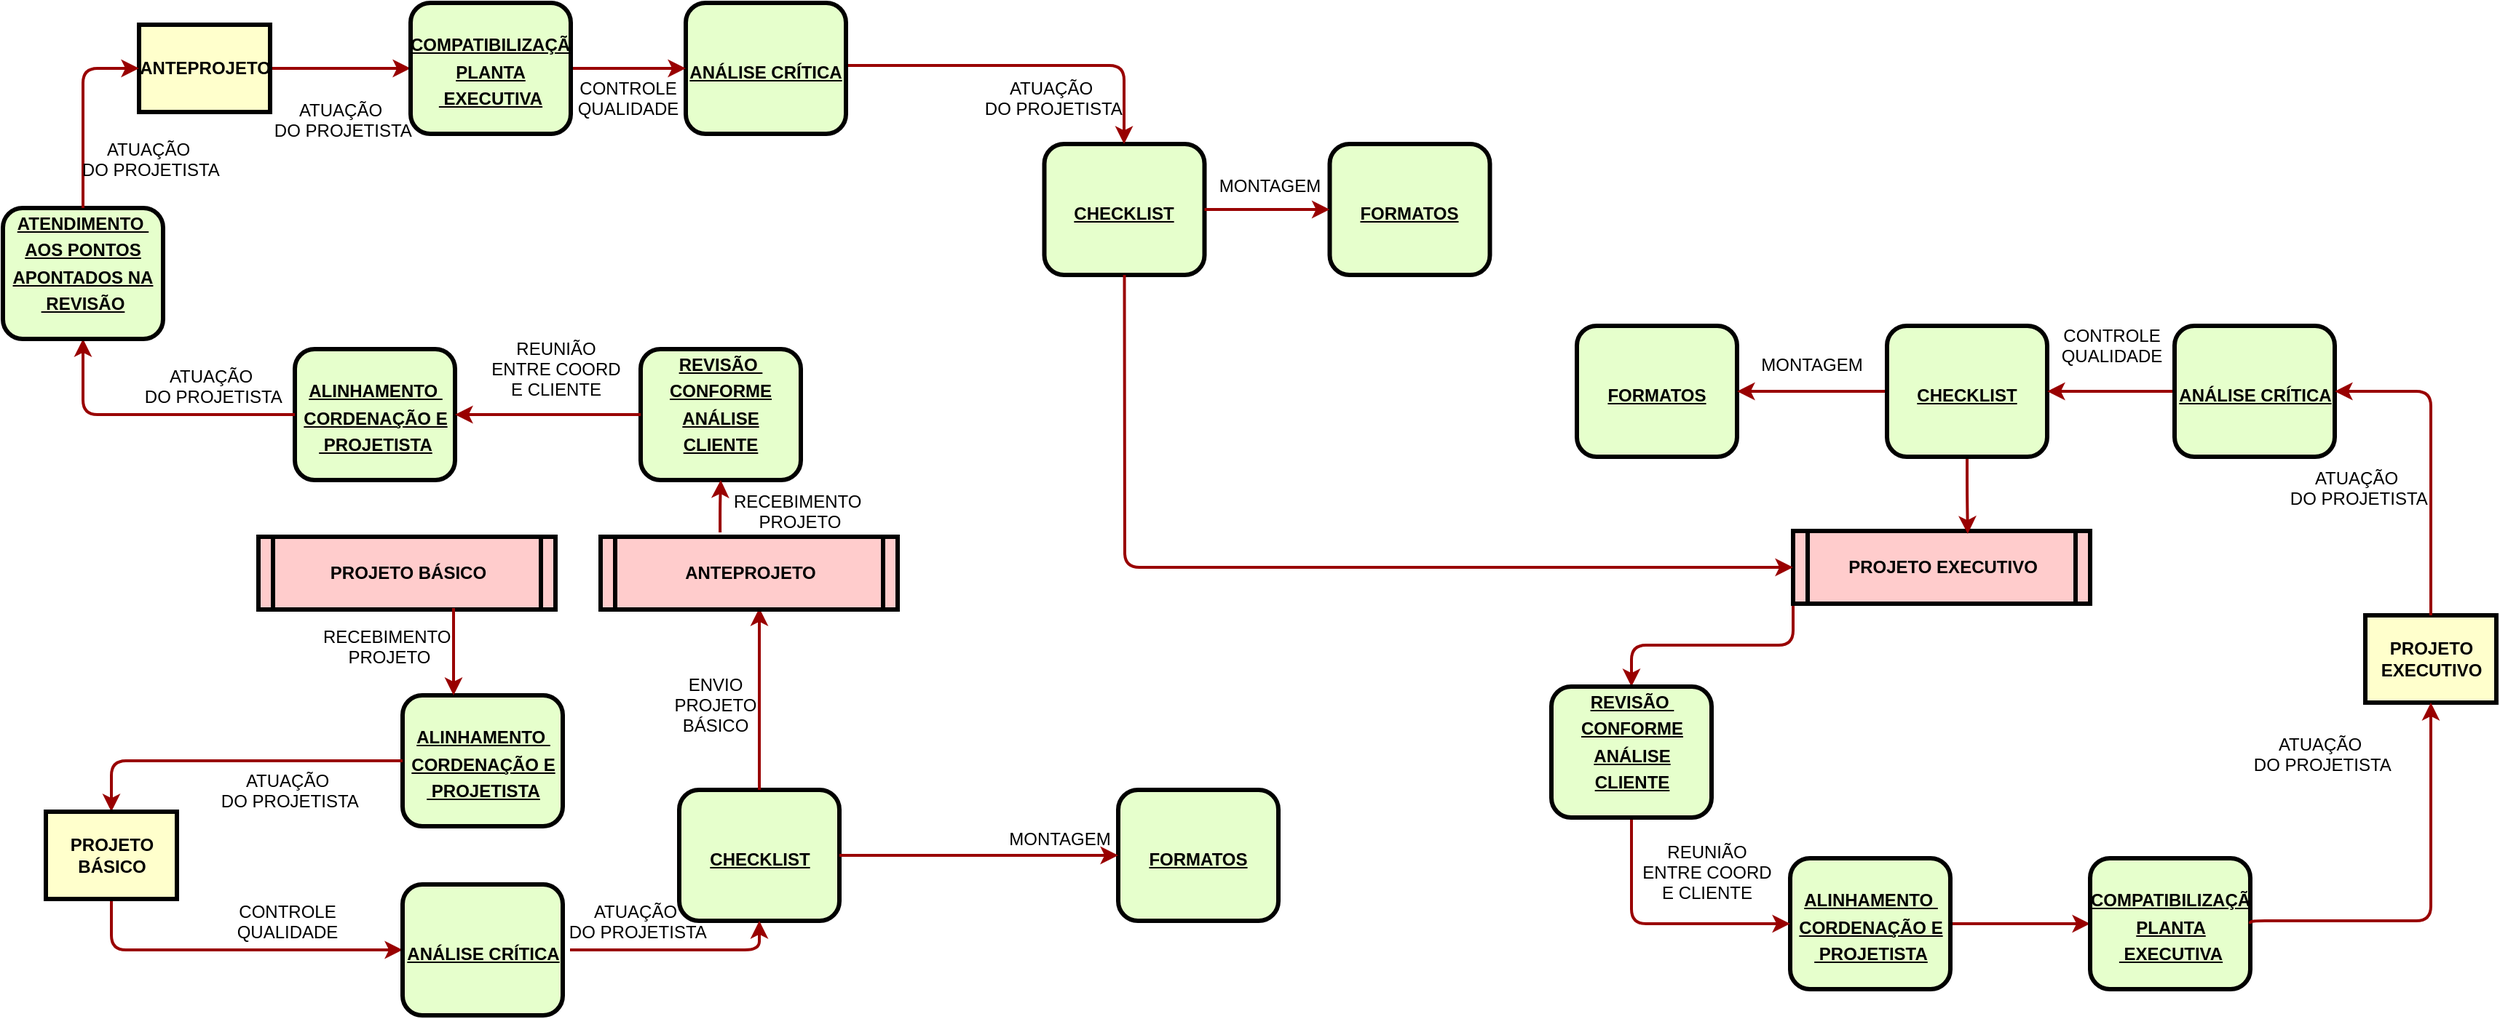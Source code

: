 <mxfile version="20.2.8" type="github">
  <diagram name="Page-1" id="c7558073-3199-34d8-9f00-42111426c3f3">
    <mxGraphModel dx="2208" dy="774" grid="0" gridSize="10" guides="1" tooltips="1" connect="1" arrows="1" fold="1" page="1" pageScale="1" pageWidth="826" pageHeight="1169" background="none" math="0" shadow="0">
      <root>
        <mxCell id="0" />
        <mxCell id="1" parent="0" />
        <mxCell id="5" value="PROJETO BÁSICO" style="shape=process;whiteSpace=wrap;align=center;verticalAlign=middle;size=0.048;fontStyle=1;strokeWidth=3;fillColor=#FFCCCC" parent="1" vertex="1">
          <mxGeometry x="158.5" y="399" width="204" height="50" as="geometry" />
        </mxCell>
        <mxCell id="7" value="&lt;p style=&quot;margin: 0px; margin-top: 4px; text-align: center; text-decoration: underline;&quot;&gt;&lt;br&gt;&lt;/p&gt;&lt;p style=&quot;margin: 0px; margin-top: 4px; text-align: center; text-decoration: underline;&quot;&gt;&lt;span style=&quot;background-color: initial;&quot;&gt;&lt;br&gt;&lt;/span&gt;&lt;/p&gt;&lt;p style=&quot;margin: 0px; margin-top: 4px; text-align: center; text-decoration: underline;&quot;&gt;&lt;span style=&quot;background-color: initial;&quot;&gt;FORMATOS&lt;/span&gt;&lt;br&gt;&lt;/p&gt;" style="verticalAlign=middle;align=center;overflow=fill;fontSize=12;fontFamily=Helvetica;html=1;rounded=1;fontStyle=1;strokeWidth=3;fillColor=#E6FFCC;fontColor=#000000;" parent="1" vertex="1">
          <mxGeometry x="749" y="573" width="110" height="90" as="geometry" />
        </mxCell>
        <mxCell id="9" value="&lt;p style=&quot;margin: 0px; margin-top: 4px; text-align: center; text-decoration: underline;&quot;&gt;&lt;br&gt;&lt;/p&gt;&lt;p style=&quot;margin: 0px; margin-top: 4px; text-align: center; text-decoration: underline;&quot;&gt;&lt;br&gt;&lt;/p&gt;&lt;p style=&quot;margin: 0px; margin-top: 4px; text-align: center; text-decoration: underline;&quot;&gt;CHECKLIST&lt;/p&gt;" style="verticalAlign=middle;align=center;overflow=fill;fontSize=12;fontFamily=Helvetica;html=1;rounded=1;fontStyle=1;strokeWidth=3;fillColor=#E6FFCC;fontColor=#000000;" parent="1" vertex="1">
          <mxGeometry x="447.5" y="573" width="110" height="90" as="geometry" />
        </mxCell>
        <mxCell id="10" value="&lt;p style=&quot;margin: 4px 0px 0px; text-decoration: underline;&quot;&gt;&lt;br&gt;&lt;/p&gt;&lt;p style=&quot;margin: 4px 0px 0px; text-decoration: underline;&quot;&gt;&lt;span style=&quot;background-color: initial;&quot;&gt;ALINHAMENTO&amp;nbsp;&lt;/span&gt;&lt;br&gt;&lt;/p&gt;&lt;p style=&quot;margin: 4px 0px 0px; text-decoration: underline;&quot;&gt;CORDENAÇÃO E&lt;/p&gt;&lt;p style=&quot;margin: 4px 0px 0px; text-decoration: underline;&quot;&gt;&amp;nbsp;PROJETISTA&lt;/p&gt;" style="verticalAlign=middle;align=center;overflow=fill;fontSize=12;fontFamily=Helvetica;html=1;rounded=1;fontStyle=1;strokeWidth=3;fillColor=#E6FFCC;fontColor=#000000;" parent="1" vertex="1">
          <mxGeometry x="257.5" y="508" width="110" height="90" as="geometry" />
        </mxCell>
        <mxCell id="72" value="" style="edgeStyle=elbowEdgeStyle;elbow=vertical;strokeColor=#990000;strokeWidth=2;entryX=0;entryY=0.5;entryDx=0;entryDy=0;exitX=1;exitY=0.5;exitDx=0;exitDy=0;" parent="1" source="9" target="7" edge="1">
          <mxGeometry width="100" height="100" relative="1" as="geometry">
            <mxPoint x="457.5" y="508" as="sourcePoint" />
            <mxPoint x="557.5" y="408" as="targetPoint" />
            <Array as="points" />
          </mxGeometry>
        </mxCell>
        <mxCell id="81" value="" style="edgeStyle=elbowEdgeStyle;elbow=horizontal;strokeColor=#990000;strokeWidth=2;entryX=0.5;entryY=1;entryDx=0;entryDy=0;" parent="1" target="9" edge="1">
          <mxGeometry width="100" height="100" relative="1" as="geometry">
            <mxPoint x="372.5" y="683" as="sourcePoint" />
            <mxPoint x="618.5" y="683" as="targetPoint" />
            <Array as="points">
              <mxPoint x="502.5" y="678" />
            </Array>
          </mxGeometry>
        </mxCell>
        <mxCell id="85" value="" style="edgeStyle=elbowEdgeStyle;elbow=horizontal;strokeColor=#990000;strokeWidth=2;exitX=0.5;exitY=1;exitDx=0;exitDy=0;entryX=0;entryY=0.5;entryDx=0;entryDy=0;" parent="1" source="q0lqkVzbDprpBO0F2u1g-113" target="q0lqkVzbDprpBO0F2u1g-114" edge="1">
          <mxGeometry width="100" height="100" relative="1" as="geometry">
            <mxPoint x="47.5" y="593" as="sourcePoint" />
            <mxPoint x="232.5" y="683" as="targetPoint" />
            <Array as="points">
              <mxPoint x="57.5" y="668" />
            </Array>
          </mxGeometry>
        </mxCell>
        <mxCell id="87" value="" style="edgeStyle=elbowEdgeStyle;elbow=vertical;strokeColor=#990000;strokeWidth=2;entryX=0.5;entryY=0;entryDx=0;entryDy=0;exitX=0;exitY=0.5;exitDx=0;exitDy=0;" parent="1" source="10" target="q0lqkVzbDprpBO0F2u1g-113" edge="1">
          <mxGeometry width="100" height="100" relative="1" as="geometry">
            <mxPoint x="27.5" y="748" as="sourcePoint" />
            <mxPoint x="52.5" y="563" as="targetPoint" />
            <Array as="points">
              <mxPoint x="152.5" y="553" />
            </Array>
          </mxGeometry>
        </mxCell>
        <mxCell id="90" value="RECEBIMENTO &#xa;PROJETO" style="text;spacingTop=-5;align=center" parent="1" vertex="1">
          <mxGeometry x="209" y="459" width="79" height="39" as="geometry" />
        </mxCell>
        <mxCell id="92" value="" style="edgeStyle=elbowEdgeStyle;elbow=horizontal;strokeColor=#990000;strokeWidth=2;" parent="1" edge="1">
          <mxGeometry width="100" height="100" relative="1" as="geometry">
            <mxPoint x="292.5" y="448" as="sourcePoint" />
            <mxPoint x="292.5" y="508" as="targetPoint" />
            <Array as="points">
              <mxPoint x="292.5" y="478" />
            </Array>
          </mxGeometry>
        </mxCell>
        <mxCell id="95" value="ENVIO &#xa;PROJETO&#xa;BÁSICO" style="text;spacingTop=-5;align=center" parent="1" vertex="1">
          <mxGeometry x="457.5" y="492.0" width="30" height="20" as="geometry" />
        </mxCell>
        <mxCell id="q0lqkVzbDprpBO0F2u1g-101" value="ATUAÇÃO&#xa; DO PROJETISTA" style="text;spacingTop=-5;align=center" parent="1" vertex="1">
          <mxGeometry x="163.5" y="558" width="30" height="25" as="geometry" />
        </mxCell>
        <mxCell id="q0lqkVzbDprpBO0F2u1g-109" value="" style="edgeStyle=elbowEdgeStyle;elbow=vertical;strokeColor=#990000;strokeWidth=2;exitX=0.5;exitY=0;exitDx=0;exitDy=0;startArrow=none;" parent="1" source="9" edge="1">
          <mxGeometry width="100" height="100" relative="1" as="geometry">
            <mxPoint x="437.5" y="573" as="sourcePoint" />
            <mxPoint x="502.5" y="448" as="targetPoint" />
            <Array as="points">
              <mxPoint x="512.5" y="518" />
            </Array>
          </mxGeometry>
        </mxCell>
        <mxCell id="q0lqkVzbDprpBO0F2u1g-110" value="ATUAÇÃO&#xa; DO PROJETISTA" style="text;spacingTop=-5;align=center" parent="1" vertex="1">
          <mxGeometry x="402.5" y="648.0" width="30" height="20" as="geometry" />
        </mxCell>
        <mxCell id="q0lqkVzbDprpBO0F2u1g-113" value="PROJETO BÁSICO" style="whiteSpace=wrap;align=center;verticalAlign=middle;fontStyle=1;strokeWidth=3;fillColor=#FFFFCC;fontColor=#000000;" parent="1" vertex="1">
          <mxGeometry x="12.5" y="588" width="90" height="60" as="geometry" />
        </mxCell>
        <mxCell id="q0lqkVzbDprpBO0F2u1g-114" value="&lt;p style=&quot;margin: 0px; margin-top: 4px; text-align: center; text-decoration: underline;&quot;&gt;&lt;br&gt;&lt;/p&gt;&lt;p style=&quot;margin: 0px; margin-top: 4px; text-align: center; text-decoration: underline;&quot;&gt;&lt;br&gt;&lt;/p&gt;&lt;p style=&quot;margin: 0px; margin-top: 4px; text-align: center; text-decoration: underline;&quot;&gt;ANÁLISE CRÍTICA&lt;/p&gt;" style="verticalAlign=middle;align=center;overflow=fill;fontSize=12;fontFamily=Helvetica;html=1;rounded=1;fontStyle=1;strokeWidth=3;fillColor=#E6FFCC;fontColor=#000000;" parent="1" vertex="1">
          <mxGeometry x="257.5" y="638" width="110" height="90" as="geometry" />
        </mxCell>
        <mxCell id="q0lqkVzbDprpBO0F2u1g-115" value="CONTROLE&#xa;QUALIDADE" style="text;spacingTop=-5;align=center" parent="1" vertex="1">
          <mxGeometry x="163.5" y="648.0" width="30" height="20" as="geometry" />
        </mxCell>
        <mxCell id="q0lqkVzbDprpBO0F2u1g-119" value="&lt;p style=&quot;margin: 0px; margin-top: 4px; text-align: center; text-decoration: underline;&quot;&gt;&lt;br&gt;&lt;/p&gt;&lt;p style=&quot;margin: 0px; margin-top: 4px; text-align: center; text-decoration: underline;&quot;&gt;&lt;span style=&quot;background-color: initial;&quot;&gt;&lt;br&gt;&lt;/span&gt;&lt;/p&gt;&lt;p style=&quot;margin: 0px; margin-top: 4px; text-align: center; text-decoration: underline;&quot;&gt;&lt;span style=&quot;background-color: initial;&quot;&gt;FORMATOS&lt;/span&gt;&lt;br&gt;&lt;/p&gt;" style="verticalAlign=middle;align=center;overflow=fill;fontSize=12;fontFamily=Helvetica;html=1;rounded=1;fontStyle=1;strokeWidth=3;fillColor=#E6FFCC;fontColor=#000000;" parent="1" vertex="1">
          <mxGeometry x="894.25" y="129" width="110" height="90" as="geometry" />
        </mxCell>
        <mxCell id="q0lqkVzbDprpBO0F2u1g-120" value="&lt;p style=&quot;margin: 0px; margin-top: 4px; text-align: center; text-decoration: underline;&quot;&gt;&lt;br&gt;&lt;/p&gt;&lt;p style=&quot;margin: 0px; margin-top: 4px; text-align: center; text-decoration: underline;&quot;&gt;&lt;br&gt;&lt;/p&gt;&lt;p style=&quot;margin: 0px; margin-top: 4px; text-align: center; text-decoration: underline;&quot;&gt;CHECKLIST&lt;/p&gt;" style="verticalAlign=middle;align=center;overflow=fill;fontSize=12;fontFamily=Helvetica;html=1;rounded=1;fontStyle=1;strokeWidth=3;fillColor=#E6FFCC;fontColor=#000000;" parent="1" vertex="1">
          <mxGeometry x="698.25" y="129" width="110" height="90" as="geometry" />
        </mxCell>
        <mxCell id="q0lqkVzbDprpBO0F2u1g-121" value="&lt;p style=&quot;margin: 4px 0px 0px; text-decoration: underline;&quot;&gt;&lt;br&gt;&lt;/p&gt;&lt;p style=&quot;margin: 4px 0px 0px; text-decoration: underline;&quot;&gt;&lt;span style=&quot;background-color: initial;&quot;&gt;ALINHAMENTO&amp;nbsp;&lt;/span&gt;&lt;br&gt;&lt;/p&gt;&lt;p style=&quot;margin: 4px 0px 0px; text-decoration: underline;&quot;&gt;CORDENAÇÃO E&lt;/p&gt;&lt;p style=&quot;margin: 4px 0px 0px; text-decoration: underline;&quot;&gt;&amp;nbsp;PROJETISTA&lt;/p&gt;" style="verticalAlign=middle;align=center;overflow=fill;fontSize=12;fontFamily=Helvetica;html=1;rounded=1;fontStyle=1;strokeWidth=3;fillColor=#E6FFCC;fontColor=#000000;" parent="1" vertex="1">
          <mxGeometry x="183.5" y="270" width="110" height="90" as="geometry" />
        </mxCell>
        <mxCell id="q0lqkVzbDprpBO0F2u1g-122" value="" style="edgeStyle=elbowEdgeStyle;elbow=vertical;strokeColor=#990000;strokeWidth=2;entryX=0;entryY=0.5;entryDx=0;entryDy=0;exitX=1;exitY=0.5;exitDx=0;exitDy=0;" parent="1" source="q0lqkVzbDprpBO0F2u1g-120" target="q0lqkVzbDprpBO0F2u1g-119" edge="1">
          <mxGeometry width="100" height="100" relative="1" as="geometry">
            <mxPoint x="625.75" y="-6" as="sourcePoint" />
            <mxPoint x="725.75" y="-106" as="targetPoint" />
            <Array as="points" />
          </mxGeometry>
        </mxCell>
        <mxCell id="q0lqkVzbDprpBO0F2u1g-123" value="" style="edgeStyle=elbowEdgeStyle;elbow=horizontal;strokeColor=#990000;strokeWidth=2;" parent="1" edge="1">
          <mxGeometry width="100" height="100" relative="1" as="geometry">
            <mxPoint x="519" y="75" as="sourcePoint" />
            <mxPoint x="753" y="129" as="targetPoint" />
            <Array as="points">
              <mxPoint x="753" y="106" />
            </Array>
          </mxGeometry>
        </mxCell>
        <mxCell id="q0lqkVzbDprpBO0F2u1g-125" value="" style="edgeStyle=elbowEdgeStyle;elbow=vertical;strokeColor=#990000;strokeWidth=2;exitX=0;exitY=0.5;exitDx=0;exitDy=0;entryX=0.5;entryY=1;entryDx=0;entryDy=0;" parent="1" source="q0lqkVzbDprpBO0F2u1g-121" edge="1" target="q0lqkVzbDprpBO0F2u1g-142">
          <mxGeometry width="100" height="100" relative="1" as="geometry">
            <mxPoint x="161.5" y="315" as="sourcePoint" />
            <mxPoint x="66.5" y="270" as="targetPoint" />
            <Array as="points">
              <mxPoint x="141.5" y="315" />
            </Array>
          </mxGeometry>
        </mxCell>
        <mxCell id="q0lqkVzbDprpBO0F2u1g-126" value="RECEBIMENTO &#xa;PROJETO" style="text;spacingTop=-5;align=center" parent="1" vertex="1">
          <mxGeometry x="491" y="366" width="79" height="39" as="geometry" />
        </mxCell>
        <mxCell id="q0lqkVzbDprpBO0F2u1g-129" value="ATUAÇÃO&#xa; DO PROJETISTA" style="text;spacingTop=-5;align=center" parent="1" vertex="1">
          <mxGeometry x="111" y="280" width="30" height="25" as="geometry" />
        </mxCell>
        <mxCell id="q0lqkVzbDprpBO0F2u1g-130" value="" style="edgeStyle=elbowEdgeStyle;elbow=vertical;strokeColor=#990000;strokeWidth=2;exitX=1;exitY=0.5;exitDx=0;exitDy=0;startArrow=none;entryX=0;entryY=0.5;entryDx=0;entryDy=0;" parent="1" source="q0lqkVzbDprpBO0F2u1g-132" edge="1" target="fjQScD2QwYuGeuyPT9wV-102">
          <mxGeometry width="100" height="100" relative="1" as="geometry">
            <mxPoint x="760.75" y="103.0" as="sourcePoint" />
            <mxPoint x="304" y="95" as="targetPoint" />
            <Array as="points" />
          </mxGeometry>
        </mxCell>
        <mxCell id="q0lqkVzbDprpBO0F2u1g-131" value="ATUAÇÃO&#xa; DO PROJETISTA" style="text;spacingTop=-5;align=center" parent="1" vertex="1">
          <mxGeometry x="688.0" y="82.0" width="30" height="20" as="geometry" />
        </mxCell>
        <mxCell id="q0lqkVzbDprpBO0F2u1g-132" value="ANTEPROJETO" style="whiteSpace=wrap;align=center;verticalAlign=middle;fontStyle=1;strokeWidth=3;fillColor=#FFFFCC;fontColor=#000000;" parent="1" vertex="1">
          <mxGeometry x="76.5" y="47" width="90" height="60" as="geometry" />
        </mxCell>
        <mxCell id="q0lqkVzbDprpBO0F2u1g-133" value="&lt;p style=&quot;margin: 0px; margin-top: 4px; text-align: center; text-decoration: underline;&quot;&gt;&lt;br&gt;&lt;/p&gt;&lt;p style=&quot;margin: 0px; margin-top: 4px; text-align: center; text-decoration: underline;&quot;&gt;&lt;br&gt;&lt;/p&gt;&lt;p style=&quot;margin: 0px; margin-top: 4px; text-align: center; text-decoration: underline;&quot;&gt;ANÁLISE CRÍTICA&lt;/p&gt;" style="verticalAlign=middle;align=center;overflow=fill;fontSize=12;fontFamily=Helvetica;html=1;rounded=1;fontStyle=1;strokeWidth=3;fillColor=#E6FFCC;fontColor=#000000;" parent="1" vertex="1">
          <mxGeometry x="452" y="32" width="110" height="90" as="geometry" />
        </mxCell>
        <mxCell id="q0lqkVzbDprpBO0F2u1g-134" value="CONTROLE&#xa;QUALIDADE" style="text;spacingTop=-5;align=center" parent="1" vertex="1">
          <mxGeometry x="393.5" y="82" width="38" height="25" as="geometry" />
        </mxCell>
        <mxCell id="q0lqkVzbDprpBO0F2u1g-136" value="ANTEPROJETO" style="shape=process;whiteSpace=wrap;align=center;verticalAlign=middle;size=0.048;fontStyle=1;strokeWidth=3;fillColor=#FFCCCC" parent="1" vertex="1">
          <mxGeometry x="393.5" y="399" width="204" height="50" as="geometry" />
        </mxCell>
        <mxCell id="q0lqkVzbDprpBO0F2u1g-137" value="&lt;p style=&quot;margin: 0px; margin-top: 4px; text-align: center; text-decoration: underline;&quot;&gt;REVISÃO&amp;nbsp;&lt;/p&gt;&lt;p style=&quot;margin: 0px; margin-top: 4px; text-align: center; text-decoration: underline;&quot;&gt;CONFORME&lt;/p&gt;&lt;p style=&quot;margin: 0px; margin-top: 4px; text-align: center; text-decoration: underline;&quot;&gt;ANÁLISE&lt;/p&gt;&lt;p style=&quot;margin: 0px; margin-top: 4px; text-align: center; text-decoration: underline;&quot;&gt;CLIENTE&lt;/p&gt;" style="verticalAlign=middle;align=center;overflow=fill;fontSize=12;fontFamily=Helvetica;html=1;rounded=1;fontStyle=1;strokeWidth=3;fillColor=#E6FFCC;fontColor=#000000;" parent="1" vertex="1">
          <mxGeometry x="421" y="270" width="110" height="90" as="geometry" />
        </mxCell>
        <mxCell id="q0lqkVzbDprpBO0F2u1g-138" value="" style="edgeStyle=elbowEdgeStyle;elbow=vertical;strokeColor=#990000;strokeWidth=2;entryX=0.5;entryY=1;entryDx=0;entryDy=0;exitX=0.189;exitY=-0.06;exitDx=0;exitDy=0;exitPerimeter=0;" parent="1" target="q0lqkVzbDprpBO0F2u1g-137" edge="1">
          <mxGeometry width="100" height="100" relative="1" as="geometry">
            <mxPoint x="475.556" y="396" as="sourcePoint" />
            <mxPoint x="688.5" y="180.0" as="targetPoint" />
            <Array as="points" />
          </mxGeometry>
        </mxCell>
        <mxCell id="q0lqkVzbDprpBO0F2u1g-139" value="" style="edgeStyle=elbowEdgeStyle;elbow=vertical;strokeColor=#990000;strokeWidth=2;entryX=1;entryY=0.5;entryDx=0;entryDy=0;exitX=0;exitY=0.5;exitDx=0;exitDy=0;" parent="1" source="q0lqkVzbDprpBO0F2u1g-137" target="q0lqkVzbDprpBO0F2u1g-121" edge="1">
          <mxGeometry width="100" height="100" relative="1" as="geometry">
            <mxPoint x="520" y="165.0" as="sourcePoint" />
            <mxPoint x="580" y="165.0" as="targetPoint" />
            <Array as="points" />
          </mxGeometry>
        </mxCell>
        <mxCell id="q0lqkVzbDprpBO0F2u1g-140" value="REUNIÃO&#xa;ENTRE COORD &#xa;E CLIENTE" style="text;spacingTop=-5;align=center" parent="1" vertex="1">
          <mxGeometry x="348" y="261" width="30" height="25" as="geometry" />
        </mxCell>
        <mxCell id="q0lqkVzbDprpBO0F2u1g-142" value="&lt;p style=&quot;margin: 0px; margin-top: 4px; text-align: center; text-decoration: underline;&quot;&gt;&lt;span style=&quot;background-color: initial;&quot;&gt;ATENDIMENTO&amp;nbsp;&lt;/span&gt;&lt;br&gt;&lt;/p&gt;&lt;p style=&quot;margin: 0px; margin-top: 4px; text-align: center; text-decoration: underline;&quot;&gt;AOS PONTOS&lt;/p&gt;&lt;p style=&quot;margin: 0px; margin-top: 4px; text-align: center; text-decoration: underline;&quot;&gt;APONTADOS NA&lt;/p&gt;&lt;p style=&quot;margin: 0px; margin-top: 4px; text-align: center; text-decoration: underline;&quot;&gt;&amp;nbsp;REVISÃO&lt;/p&gt;" style="verticalAlign=middle;align=center;overflow=fill;fontSize=12;fontFamily=Helvetica;html=1;rounded=1;fontStyle=1;strokeWidth=3;fillColor=#E6FFCC;fontColor=#000000;" parent="1" vertex="1">
          <mxGeometry x="-17" y="173" width="110" height="90" as="geometry" />
        </mxCell>
        <mxCell id="q0lqkVzbDprpBO0F2u1g-143" value="" style="edgeStyle=elbowEdgeStyle;elbow=vertical;strokeColor=#990000;strokeWidth=2;exitX=0.5;exitY=0;exitDx=0;exitDy=0;entryX=0;entryY=0.5;entryDx=0;entryDy=0;" parent="1" source="q0lqkVzbDprpBO0F2u1g-142" edge="1" target="q0lqkVzbDprpBO0F2u1g-132">
          <mxGeometry width="100" height="100" relative="1" as="geometry">
            <mxPoint x="73" y="153.0" as="sourcePoint" />
            <mxPoint x="124.5" y="93" as="targetPoint" />
            <Array as="points">
              <mxPoint x="62" y="77" />
            </Array>
          </mxGeometry>
        </mxCell>
        <mxCell id="q0lqkVzbDprpBO0F2u1g-145" value="ATUAÇÃO&#xa; DO PROJETISTA" style="text;spacingTop=-5;align=center" parent="1" vertex="1">
          <mxGeometry x="68" y="124" width="30" height="25" as="geometry" />
        </mxCell>
        <mxCell id="q0lqkVzbDprpBO0F2u1g-147" value="MONTAGEM" style="text;spacingTop=-5;align=center" parent="1" vertex="1">
          <mxGeometry x="694.0" y="598.0" width="30" height="20" as="geometry" />
        </mxCell>
        <mxCell id="q0lqkVzbDprpBO0F2u1g-148" value="MONTAGEM" style="text;spacingTop=-5;align=center" parent="1" vertex="1">
          <mxGeometry x="838.25" y="149.0" width="30" height="20" as="geometry" />
        </mxCell>
        <mxCell id="fjQScD2QwYuGeuyPT9wV-98" style="edgeStyle=orthogonalEdgeStyle;rounded=1;orthogonalLoop=1;jettySize=auto;html=1;exitX=0;exitY=1;exitDx=0;exitDy=0;strokeColor=#990000;strokeWidth=2;" edge="1" parent="1" source="q0lqkVzbDprpBO0F2u1g-150" target="q0lqkVzbDprpBO0F2u1g-163">
          <mxGeometry relative="1" as="geometry" />
        </mxCell>
        <mxCell id="q0lqkVzbDprpBO0F2u1g-150" value="PROJETO EXECUTIVO" style="shape=process;whiteSpace=wrap;align=center;verticalAlign=middle;size=0.048;fontStyle=1;strokeWidth=3;fillColor=#FFCCCC" parent="1" vertex="1">
          <mxGeometry x="1212.5" y="395" width="204" height="50" as="geometry" />
        </mxCell>
        <mxCell id="q0lqkVzbDprpBO0F2u1g-151" value="&lt;p style=&quot;margin: 0px; margin-top: 4px; text-align: center; text-decoration: underline;&quot;&gt;&lt;br&gt;&lt;/p&gt;&lt;p style=&quot;margin: 0px; margin-top: 4px; text-align: center; text-decoration: underline;&quot;&gt;&lt;span style=&quot;background-color: initial;&quot;&gt;&lt;br&gt;&lt;/span&gt;&lt;/p&gt;&lt;p style=&quot;margin: 0px; margin-top: 4px; text-align: center; text-decoration: underline;&quot;&gt;&lt;span style=&quot;background-color: initial;&quot;&gt;FORMATOS&lt;/span&gt;&lt;br&gt;&lt;/p&gt;" style="verticalAlign=middle;align=center;overflow=fill;fontSize=12;fontFamily=Helvetica;html=1;rounded=1;fontStyle=1;strokeWidth=3;fillColor=#E6FFCC;fontColor=#000000;" parent="1" vertex="1">
          <mxGeometry x="1064" y="254" width="110" height="90" as="geometry" />
        </mxCell>
        <mxCell id="fjQScD2QwYuGeuyPT9wV-100" style="edgeStyle=orthogonalEdgeStyle;rounded=1;orthogonalLoop=1;jettySize=auto;html=1;exitX=0;exitY=0.5;exitDx=0;exitDy=0;entryX=1;entryY=0.5;entryDx=0;entryDy=0;strokeColor=#990000;strokeWidth=2;" edge="1" parent="1" source="q0lqkVzbDprpBO0F2u1g-152" target="q0lqkVzbDprpBO0F2u1g-151">
          <mxGeometry relative="1" as="geometry" />
        </mxCell>
        <mxCell id="OlS8V0mOxbaBaSwvkC3s-95" style="edgeStyle=orthogonalEdgeStyle;rounded=1;orthogonalLoop=1;jettySize=auto;html=1;exitX=0.5;exitY=1;exitDx=0;exitDy=0;entryX=0.588;entryY=0.04;entryDx=0;entryDy=0;entryPerimeter=0;strokeColor=#990000;strokeWidth=2;" edge="1" parent="1" source="q0lqkVzbDprpBO0F2u1g-152" target="q0lqkVzbDprpBO0F2u1g-150">
          <mxGeometry relative="1" as="geometry" />
        </mxCell>
        <mxCell id="q0lqkVzbDprpBO0F2u1g-152" value="&lt;p style=&quot;margin: 0px; margin-top: 4px; text-align: center; text-decoration: underline;&quot;&gt;&lt;br&gt;&lt;/p&gt;&lt;p style=&quot;margin: 0px; margin-top: 4px; text-align: center; text-decoration: underline;&quot;&gt;&lt;br&gt;&lt;/p&gt;&lt;p style=&quot;margin: 0px; margin-top: 4px; text-align: center; text-decoration: underline;&quot;&gt;CHECKLIST&lt;/p&gt;" style="verticalAlign=middle;align=center;overflow=fill;fontSize=12;fontFamily=Helvetica;html=1;rounded=1;fontStyle=1;strokeWidth=3;fillColor=#E6FFCC;fontColor=#000000;" parent="1" vertex="1">
          <mxGeometry x="1277" y="254" width="110" height="90" as="geometry" />
        </mxCell>
        <mxCell id="fjQScD2QwYuGeuyPT9wV-97" style="edgeStyle=orthogonalEdgeStyle;rounded=1;orthogonalLoop=1;jettySize=auto;html=1;exitX=1;exitY=0.5;exitDx=0;exitDy=0;entryX=0;entryY=0.5;entryDx=0;entryDy=0;strokeColor=#990000;strokeWidth=2;" edge="1" parent="1" source="q0lqkVzbDprpBO0F2u1g-153" target="q0lqkVzbDprpBO0F2u1g-166">
          <mxGeometry relative="1" as="geometry" />
        </mxCell>
        <mxCell id="q0lqkVzbDprpBO0F2u1g-153" value="&lt;p style=&quot;margin: 4px 0px 0px; text-decoration: underline;&quot;&gt;&lt;br&gt;&lt;/p&gt;&lt;p style=&quot;margin: 4px 0px 0px; text-decoration: underline;&quot;&gt;&lt;span style=&quot;background-color: initial;&quot;&gt;ALINHAMENTO&amp;nbsp;&lt;/span&gt;&lt;br&gt;&lt;/p&gt;&lt;p style=&quot;margin: 4px 0px 0px; text-decoration: underline;&quot;&gt;CORDENAÇÃO E&lt;/p&gt;&lt;p style=&quot;margin: 4px 0px 0px; text-decoration: underline;&quot;&gt;&amp;nbsp;PROJETISTA&lt;/p&gt;" style="verticalAlign=middle;align=center;overflow=fill;fontSize=12;fontFamily=Helvetica;html=1;rounded=1;fontStyle=1;strokeWidth=3;fillColor=#E6FFCC;fontColor=#000000;" parent="1" vertex="1">
          <mxGeometry x="1210.5" y="620" width="110" height="90" as="geometry" />
        </mxCell>
        <mxCell id="q0lqkVzbDprpBO0F2u1g-157" value="ATUAÇÃO&#xa; DO PROJETISTA" style="text;spacingTop=-5;align=center" parent="1" vertex="1">
          <mxGeometry x="1559.5" y="533" width="30" height="25" as="geometry" />
        </mxCell>
        <mxCell id="q0lqkVzbDprpBO0F2u1g-160" value="PROJETO EXECUTIVO" style="whiteSpace=wrap;align=center;verticalAlign=middle;fontStyle=1;strokeWidth=3;fillColor=#FFFFCC;fontColor=#000000;" parent="1" vertex="1">
          <mxGeometry x="1605.5" y="453" width="90" height="60" as="geometry" />
        </mxCell>
        <mxCell id="fjQScD2QwYuGeuyPT9wV-101" style="edgeStyle=orthogonalEdgeStyle;rounded=1;orthogonalLoop=1;jettySize=auto;html=1;exitX=0;exitY=0.5;exitDx=0;exitDy=0;entryX=1;entryY=0.5;entryDx=0;entryDy=0;strokeColor=#990000;strokeWidth=2;" edge="1" parent="1" source="q0lqkVzbDprpBO0F2u1g-161" target="q0lqkVzbDprpBO0F2u1g-152">
          <mxGeometry relative="1" as="geometry" />
        </mxCell>
        <mxCell id="q0lqkVzbDprpBO0F2u1g-161" value="&lt;p style=&quot;margin: 0px; margin-top: 4px; text-align: center; text-decoration: underline;&quot;&gt;&lt;br&gt;&lt;/p&gt;&lt;p style=&quot;margin: 0px; margin-top: 4px; text-align: center; text-decoration: underline;&quot;&gt;&lt;br&gt;&lt;/p&gt;&lt;p style=&quot;margin: 0px; margin-top: 4px; text-align: center; text-decoration: underline;&quot;&gt;ANÁLISE CRÍTICA&lt;/p&gt;" style="verticalAlign=middle;align=center;overflow=fill;fontSize=12;fontFamily=Helvetica;html=1;rounded=1;fontStyle=1;strokeWidth=3;fillColor=#E6FFCC;fontColor=#000000;" parent="1" vertex="1">
          <mxGeometry x="1474.5" y="254" width="110" height="90" as="geometry" />
        </mxCell>
        <mxCell id="fjQScD2QwYuGeuyPT9wV-96" style="edgeStyle=orthogonalEdgeStyle;rounded=1;orthogonalLoop=1;jettySize=auto;html=1;exitX=0.5;exitY=1;exitDx=0;exitDy=0;entryX=0;entryY=0.5;entryDx=0;entryDy=0;strokeColor=#990000;strokeWidth=2;" edge="1" parent="1" source="q0lqkVzbDprpBO0F2u1g-163" target="q0lqkVzbDprpBO0F2u1g-153">
          <mxGeometry relative="1" as="geometry" />
        </mxCell>
        <mxCell id="q0lqkVzbDprpBO0F2u1g-163" value="&lt;p style=&quot;margin: 0px; margin-top: 4px; text-align: center; text-decoration: underline;&quot;&gt;REVISÃO&amp;nbsp;&lt;/p&gt;&lt;p style=&quot;margin: 0px; margin-top: 4px; text-align: center; text-decoration: underline;&quot;&gt;CONFORME&lt;/p&gt;&lt;p style=&quot;margin: 0px; margin-top: 4px; text-align: center; text-decoration: underline;&quot;&gt;ANÁLISE&lt;/p&gt;&lt;p style=&quot;margin: 0px; margin-top: 4px; text-align: center; text-decoration: underline;&quot;&gt;CLIENTE&lt;/p&gt;" style="verticalAlign=middle;align=center;overflow=fill;fontSize=12;fontFamily=Helvetica;html=1;rounded=1;fontStyle=1;strokeWidth=3;fillColor=#E6FFCC;fontColor=#000000;" parent="1" vertex="1">
          <mxGeometry x="1046.5" y="502" width="110" height="90" as="geometry" />
        </mxCell>
        <mxCell id="q0lqkVzbDprpBO0F2u1g-165" value="REUNIÃO&#xa;ENTRE COORD &#xa;E CLIENTE" style="text;spacingTop=-5;align=center" parent="1" vertex="1">
          <mxGeometry x="1138.5" y="607" width="30" height="25" as="geometry" />
        </mxCell>
        <mxCell id="q0lqkVzbDprpBO0F2u1g-166" value="&lt;p style=&quot;margin: 0px; margin-top: 4px; text-align: center; text-decoration: underline;&quot;&gt;&lt;br&gt;&lt;/p&gt;&lt;p style=&quot;margin: 0px; margin-top: 4px; text-align: center; text-decoration: underline;&quot;&gt;COMPATIBILIZAÇÃO&lt;/p&gt;&lt;p style=&quot;margin: 0px; margin-top: 4px; text-align: center; text-decoration: underline;&quot;&gt;PLANTA&lt;/p&gt;&lt;p style=&quot;margin: 0px; margin-top: 4px; text-align: center; text-decoration: underline;&quot;&gt;&amp;nbsp;EXECUTIVA&lt;/p&gt;" style="verticalAlign=middle;align=center;overflow=fill;fontSize=12;fontFamily=Helvetica;html=1;rounded=1;fontStyle=1;strokeWidth=3;fillColor=#E6FFCC;fontColor=#000000;" parent="1" vertex="1">
          <mxGeometry x="1416.5" y="620" width="110" height="90" as="geometry" />
        </mxCell>
        <mxCell id="q0lqkVzbDprpBO0F2u1g-167" value="" style="edgeStyle=elbowEdgeStyle;elbow=vertical;strokeColor=#990000;strokeWidth=2;entryX=0.5;entryY=1;entryDx=0;entryDy=0;exitX=1;exitY=0.5;exitDx=0;exitDy=0;" parent="1" source="q0lqkVzbDprpBO0F2u1g-166" target="q0lqkVzbDprpBO0F2u1g-160" edge="1">
          <mxGeometry width="100" height="100" relative="1" as="geometry">
            <mxPoint x="2033.5" y="530" as="sourcePoint" />
            <mxPoint x="1323" y="328" as="targetPoint" />
            <Array as="points">
              <mxPoint x="1587.5" y="663" />
            </Array>
          </mxGeometry>
        </mxCell>
        <mxCell id="q0lqkVzbDprpBO0F2u1g-169" value="MONTAGEM" style="text;spacingTop=-5;align=center" parent="1" vertex="1">
          <mxGeometry x="1210.5" y="272.0" width="30" height="20" as="geometry" />
        </mxCell>
        <mxCell id="q0lqkVzbDprpBO0F2u1g-171" value="" style="edgeStyle=elbowEdgeStyle;elbow=horizontal;strokeColor=#990000;strokeWidth=2;exitX=0.5;exitY=1;exitDx=0;exitDy=0;entryX=0;entryY=0.5;entryDx=0;entryDy=0;" parent="1" source="q0lqkVzbDprpBO0F2u1g-120" target="q0lqkVzbDprpBO0F2u1g-150" edge="1">
          <mxGeometry width="100" height="100" relative="1" as="geometry">
            <mxPoint x="747.5" y="387" as="sourcePoint" />
            <mxPoint x="947.5" y="422" as="targetPoint" />
            <Array as="points">
              <mxPoint x="753.5" y="328" />
            </Array>
          </mxGeometry>
        </mxCell>
        <mxCell id="q0lqkVzbDprpBO0F2u1g-162" value="CONTROLE&#xa;QUALIDADE" style="text;spacingTop=-5;align=center" parent="1" vertex="1">
          <mxGeometry x="1416.5" y="252.0" width="30" height="20" as="geometry" />
        </mxCell>
        <mxCell id="q0lqkVzbDprpBO0F2u1g-176" value="" style="edgeStyle=elbowEdgeStyle;elbow=vertical;strokeColor=#990000;strokeWidth=2;exitX=0.5;exitY=0;exitDx=0;exitDy=0;entryX=1;entryY=0.5;entryDx=0;entryDy=0;" parent="1" source="q0lqkVzbDprpBO0F2u1g-160" edge="1" target="q0lqkVzbDprpBO0F2u1g-161">
          <mxGeometry width="100" height="100" relative="1" as="geometry">
            <mxPoint x="1564.48" y="473.01" as="sourcePoint" />
            <mxPoint x="1436.5" y="300" as="targetPoint" />
            <Array as="points">
              <mxPoint x="1620.5" y="299" />
            </Array>
          </mxGeometry>
        </mxCell>
        <mxCell id="q0lqkVzbDprpBO0F2u1g-177" value="ATUAÇÃO&#xa; DO PROJETISTA" style="text;spacingTop=-5;align=center" parent="1" vertex="1">
          <mxGeometry x="1584.5" y="350" width="30" height="25" as="geometry" />
        </mxCell>
        <mxCell id="OlS8V0mOxbaBaSwvkC3s-96" style="edgeStyle=orthogonalEdgeStyle;rounded=1;orthogonalLoop=1;jettySize=auto;html=1;exitX=1;exitY=0.5;exitDx=0;exitDy=0;entryX=0;entryY=0.5;entryDx=0;entryDy=0;strokeColor=#990000;strokeWidth=2;" edge="1" parent="1" source="fjQScD2QwYuGeuyPT9wV-102" target="q0lqkVzbDprpBO0F2u1g-133">
          <mxGeometry relative="1" as="geometry" />
        </mxCell>
        <mxCell id="fjQScD2QwYuGeuyPT9wV-102" value="&lt;p style=&quot;margin: 0px; margin-top: 4px; text-align: center; text-decoration: underline;&quot;&gt;&lt;br&gt;&lt;/p&gt;&lt;p style=&quot;margin: 0px; margin-top: 4px; text-align: center; text-decoration: underline;&quot;&gt;COMPATIBILIZAÇÃO&lt;/p&gt;&lt;p style=&quot;margin: 0px; margin-top: 4px; text-align: center; text-decoration: underline;&quot;&gt;PLANTA&lt;/p&gt;&lt;p style=&quot;margin: 0px; margin-top: 4px; text-align: center; text-decoration: underline;&quot;&gt;&amp;nbsp;EXECUTIVA&lt;/p&gt;" style="verticalAlign=middle;align=center;overflow=fill;fontSize=12;fontFamily=Helvetica;html=1;rounded=1;fontStyle=1;strokeWidth=3;fillColor=#E6FFCC;fontColor=#000000;" vertex="1" parent="1">
          <mxGeometry x="263" y="32" width="110" height="90" as="geometry" />
        </mxCell>
        <mxCell id="OlS8V0mOxbaBaSwvkC3s-97" value="ATUAÇÃO&#xa; DO PROJETISTA" style="text;spacingTop=-5;align=center" vertex="1" parent="1">
          <mxGeometry x="200" y="97" width="30" height="25" as="geometry" />
        </mxCell>
      </root>
    </mxGraphModel>
  </diagram>
</mxfile>
